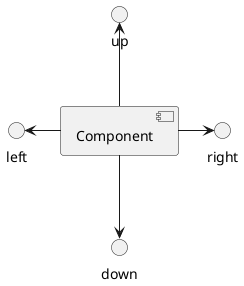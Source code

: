 @startuml
[Component] -left-> left 
[Component] -right-> right 
[Component] -up-> up
[Component] -down-> down
@enduml